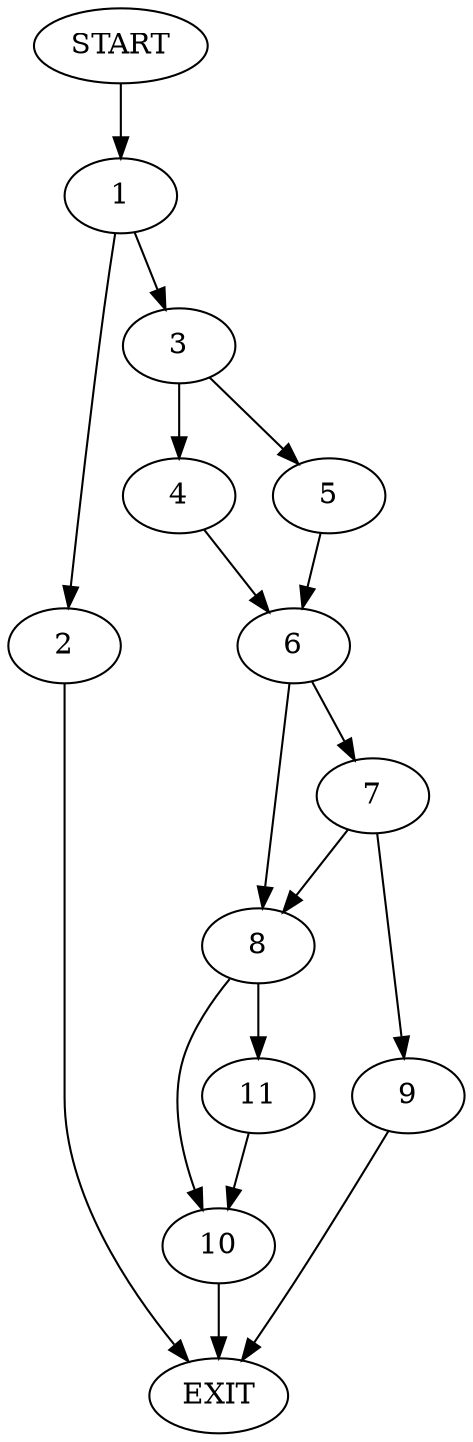 digraph {
0 [label="START"]
12 [label="EXIT"]
0 -> 1
1 -> 2
1 -> 3
3 -> 4
3 -> 5
2 -> 12
4 -> 6
5 -> 6
6 -> 7
6 -> 8
7 -> 9
7 -> 8
8 -> 10
8 -> 11
9 -> 12
10 -> 12
11 -> 10
}

